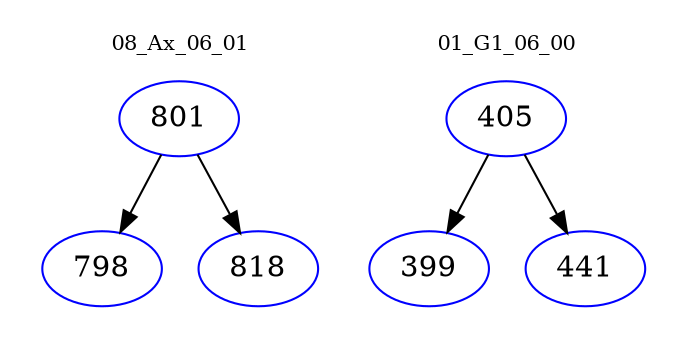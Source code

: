 digraph{
subgraph cluster_0 {
color = white
label = "08_Ax_06_01";
fontsize=10;
T0_801 [label="801", color="blue"]
T0_801 -> T0_798 [color="black"]
T0_798 [label="798", color="blue"]
T0_801 -> T0_818 [color="black"]
T0_818 [label="818", color="blue"]
}
subgraph cluster_1 {
color = white
label = "01_G1_06_00";
fontsize=10;
T1_405 [label="405", color="blue"]
T1_405 -> T1_399 [color="black"]
T1_399 [label="399", color="blue"]
T1_405 -> T1_441 [color="black"]
T1_441 [label="441", color="blue"]
}
}
